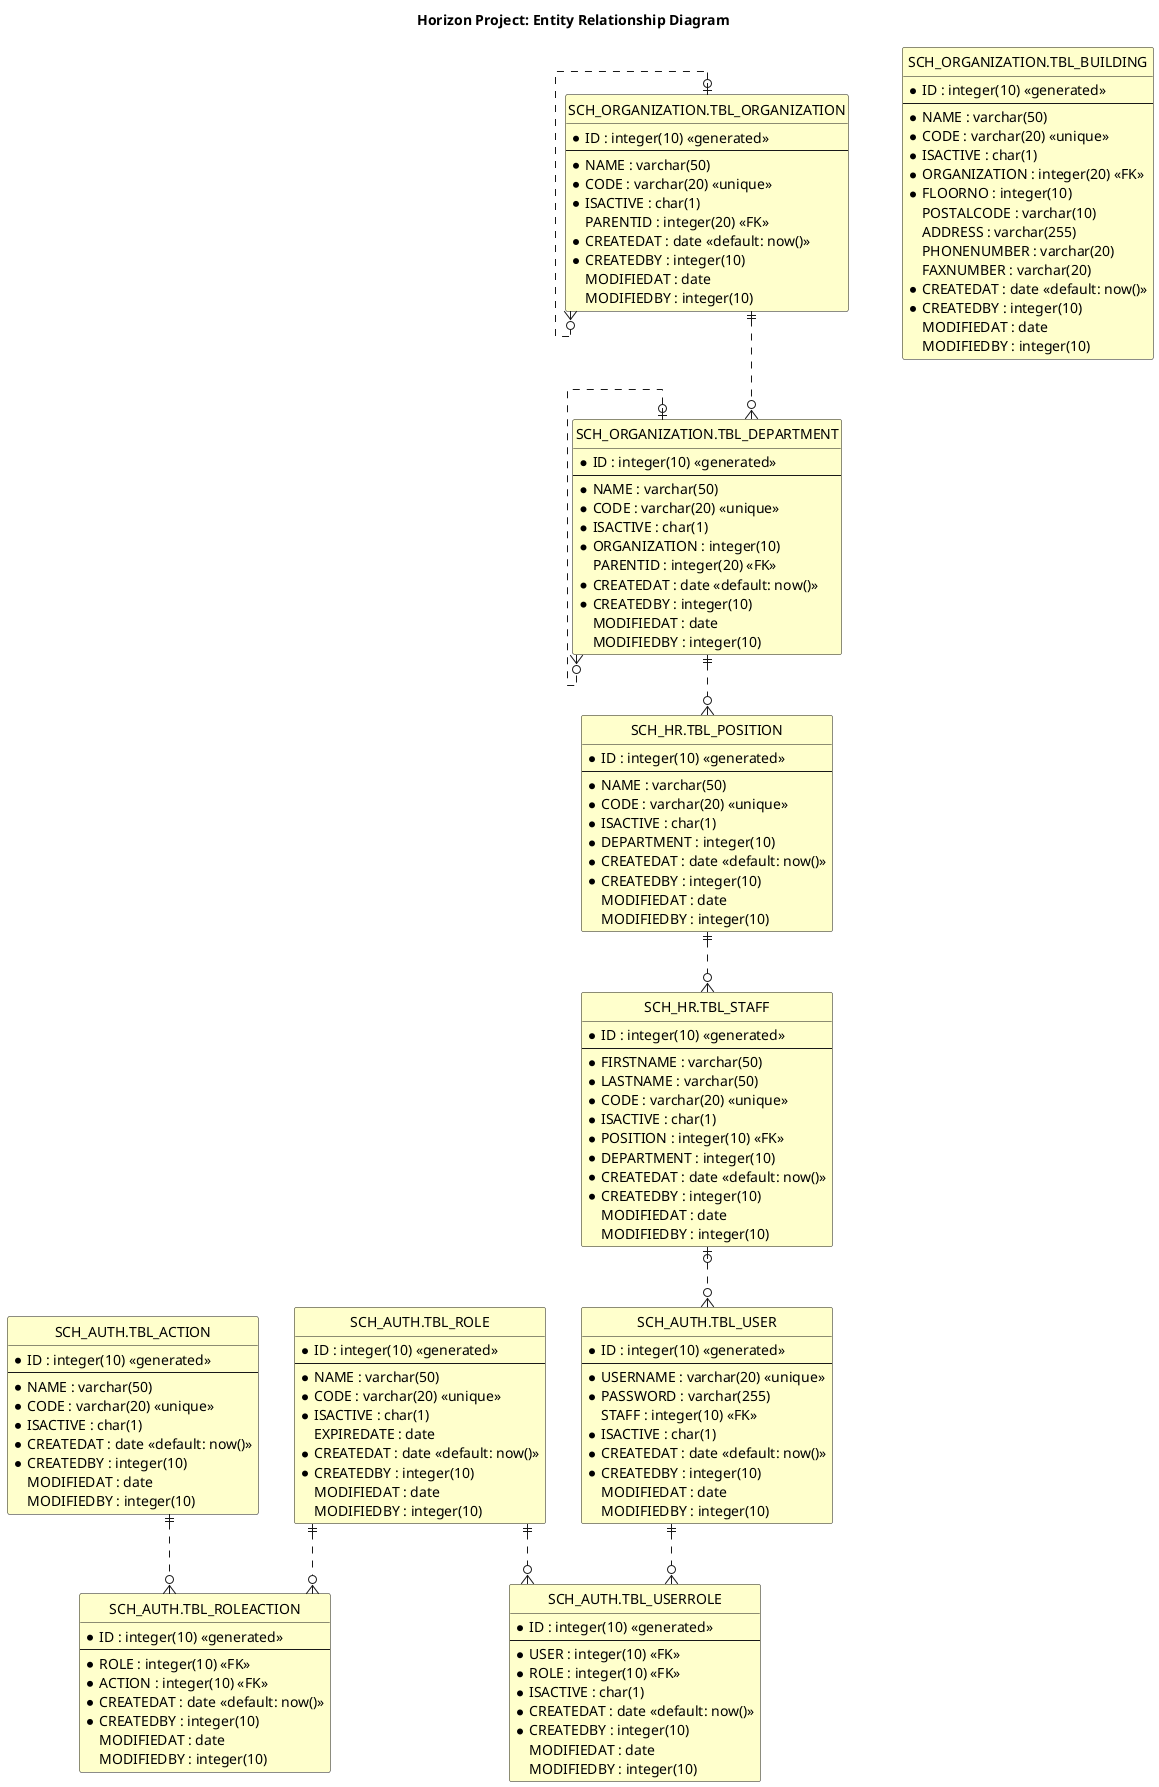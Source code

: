 @startuml
hide circle
skinparam classBackgroundColor #Business
skinparam linetype ortho

title Horizon Project: Entity Relationship Diagram

entity "SCH_AUTH.TBL_ROLE" as role {
  *ID : integer(10) <<generated>>
  --
  *NAME : varchar(50)
  *CODE : varchar(20) <<unique>>
  *ISACTIVE : char(1)
  EXPIREDATE : date
  *CREATEDAT : date <<default: now()>>
  *CREATEDBY : integer(10)
  MODIFIEDAT : date
  MODIFIEDBY : integer(10)
}

entity "SCH_AUTH.TBL_ACTION" as action {
  *ID : integer(10) <<generated>>
  --
  *NAME : varchar(50)
  *CODE : varchar(20) <<unique>>
  *ISACTIVE : char(1)
  *CREATEDAT : date <<default: now()>>
  *CREATEDBY : integer(10)
  MODIFIEDAT : date
  MODIFIEDBY : integer(10)
}

entity "SCH_AUTH.TBL_ROLEACTION" as roleAction {
  *ID : integer(10) <<generated>>
  --
  *ROLE : integer(10) <<FK>>
  *ACTION : integer(10) <<FK>>
  *CREATEDAT : date <<default: now()>>
  *CREATEDBY : integer(10)
  MODIFIEDAT : date
  MODIFIEDBY : integer(10)
}

entity "SCH_AUTH.TBL_USER" as user {
  *ID : integer(10) <<generated>>
  --
  *USERNAME : varchar(20) <<unique>>
  *PASSWORD : varchar(255)
  STAFF : integer(10) <<FK>>
  *ISACTIVE : char(1)
  *CREATEDAT : date <<default: now()>>
  *CREATEDBY : integer(10)
  MODIFIEDAT : date
  MODIFIEDBY : integer(10)
}

entity "SCH_AUTH.TBL_USERROLE" as userRole {
  *ID : integer(10) <<generated>>
  --
  *USER : integer(10) <<FK>>
  *ROLE : integer(10) <<FK>>
  *ISACTIVE : char(1)
  *CREATEDAT : date <<default: now()>>
  *CREATEDBY : integer(10)
  MODIFIEDAT : date
  MODIFIEDBY : integer(10)
}

entity "SCH_ORGANIZATION.TBL_ORGANIZATION" as organization {
  *ID : integer(10) <<generated>>
  --
  *NAME : varchar(50)
  *CODE : varchar(20) <<unique>>
  *ISACTIVE : char(1)
  PARENTID : integer(20) <<FK>>
  *CREATEDAT : date <<default: now()>>
  *CREATEDBY : integer(10)
  MODIFIEDAT : date
  MODIFIEDBY : integer(10)
}


entity "SCH_ORGANIZATION.TBL_BUILDING" as building {
  *ID : integer(10) <<generated>>
  --
  *NAME : varchar(50)
  *CODE : varchar(20) <<unique>>
  *ISACTIVE : char(1)
  *ORGANIZATION : integer(20) <<FK>>
  *FLOORNO : integer(10)
  POSTALCODE : varchar(10)
  ADDRESS : varchar(255)
  PHONENUMBER : varchar(20)
  FAXNUMBER : varchar(20)
  *CREATEDAT : date <<default: now()>>
  *CREATEDBY : integer(10)
  MODIFIEDAT : date
  MODIFIEDBY : integer(10)
}




entity "SCH_ORGANIZATION.TBL_DEPARTMENT" as department {
  *ID : integer(10) <<generated>>
  --
  *NAME : varchar(50)
  *CODE : varchar(20) <<unique>>
  *ISACTIVE : char(1)
  *ORGANIZATION : integer(10) 
  PARENTID : integer(20) <<FK>>
  *CREATEDAT : date <<default: now()>>
  *CREATEDBY : integer(10)
  MODIFIEDAT : date
  MODIFIEDBY : integer(10)
}

entity "SCH_HR.TBL_POSITION" as position {
  *ID : integer(10) <<generated>>
  --
  *NAME : varchar(50)
  *CODE : varchar(20) <<unique>>
  *ISACTIVE : char(1)
  *DEPARTMENT : integer(10) 
  *CREATEDAT : date <<default: now()>>
  *CREATEDBY : integer(10)
  MODIFIEDAT : date
  MODIFIEDBY : integer(10)
}

entity "SCH_HR.TBL_STAFF" as staff {
  *ID : integer(10) <<generated>>
  --
  *FIRSTNAME : varchar(50)
  *LASTNAME : varchar(50)
  *CODE : varchar(20) <<unique>>
  *ISACTIVE : char(1)
  *POSITION : integer(10) <<FK>>
  *DEPARTMENT : integer(10) 
  *CREATEDAT : date <<default: now()>>
  *CREATEDBY : integer(10)
  MODIFIEDAT : date
  MODIFIEDBY : integer(10)
}

role ||..o{ roleAction
action ||..o{ roleAction
user ||..o{ userRole
role ||..o{ userRole
organization |o..o{ organization
organization ||..o{ department
department |o..o{ department
department ||..o{ position
position ||..o{ staff
staff |o..o{ user

@enduml